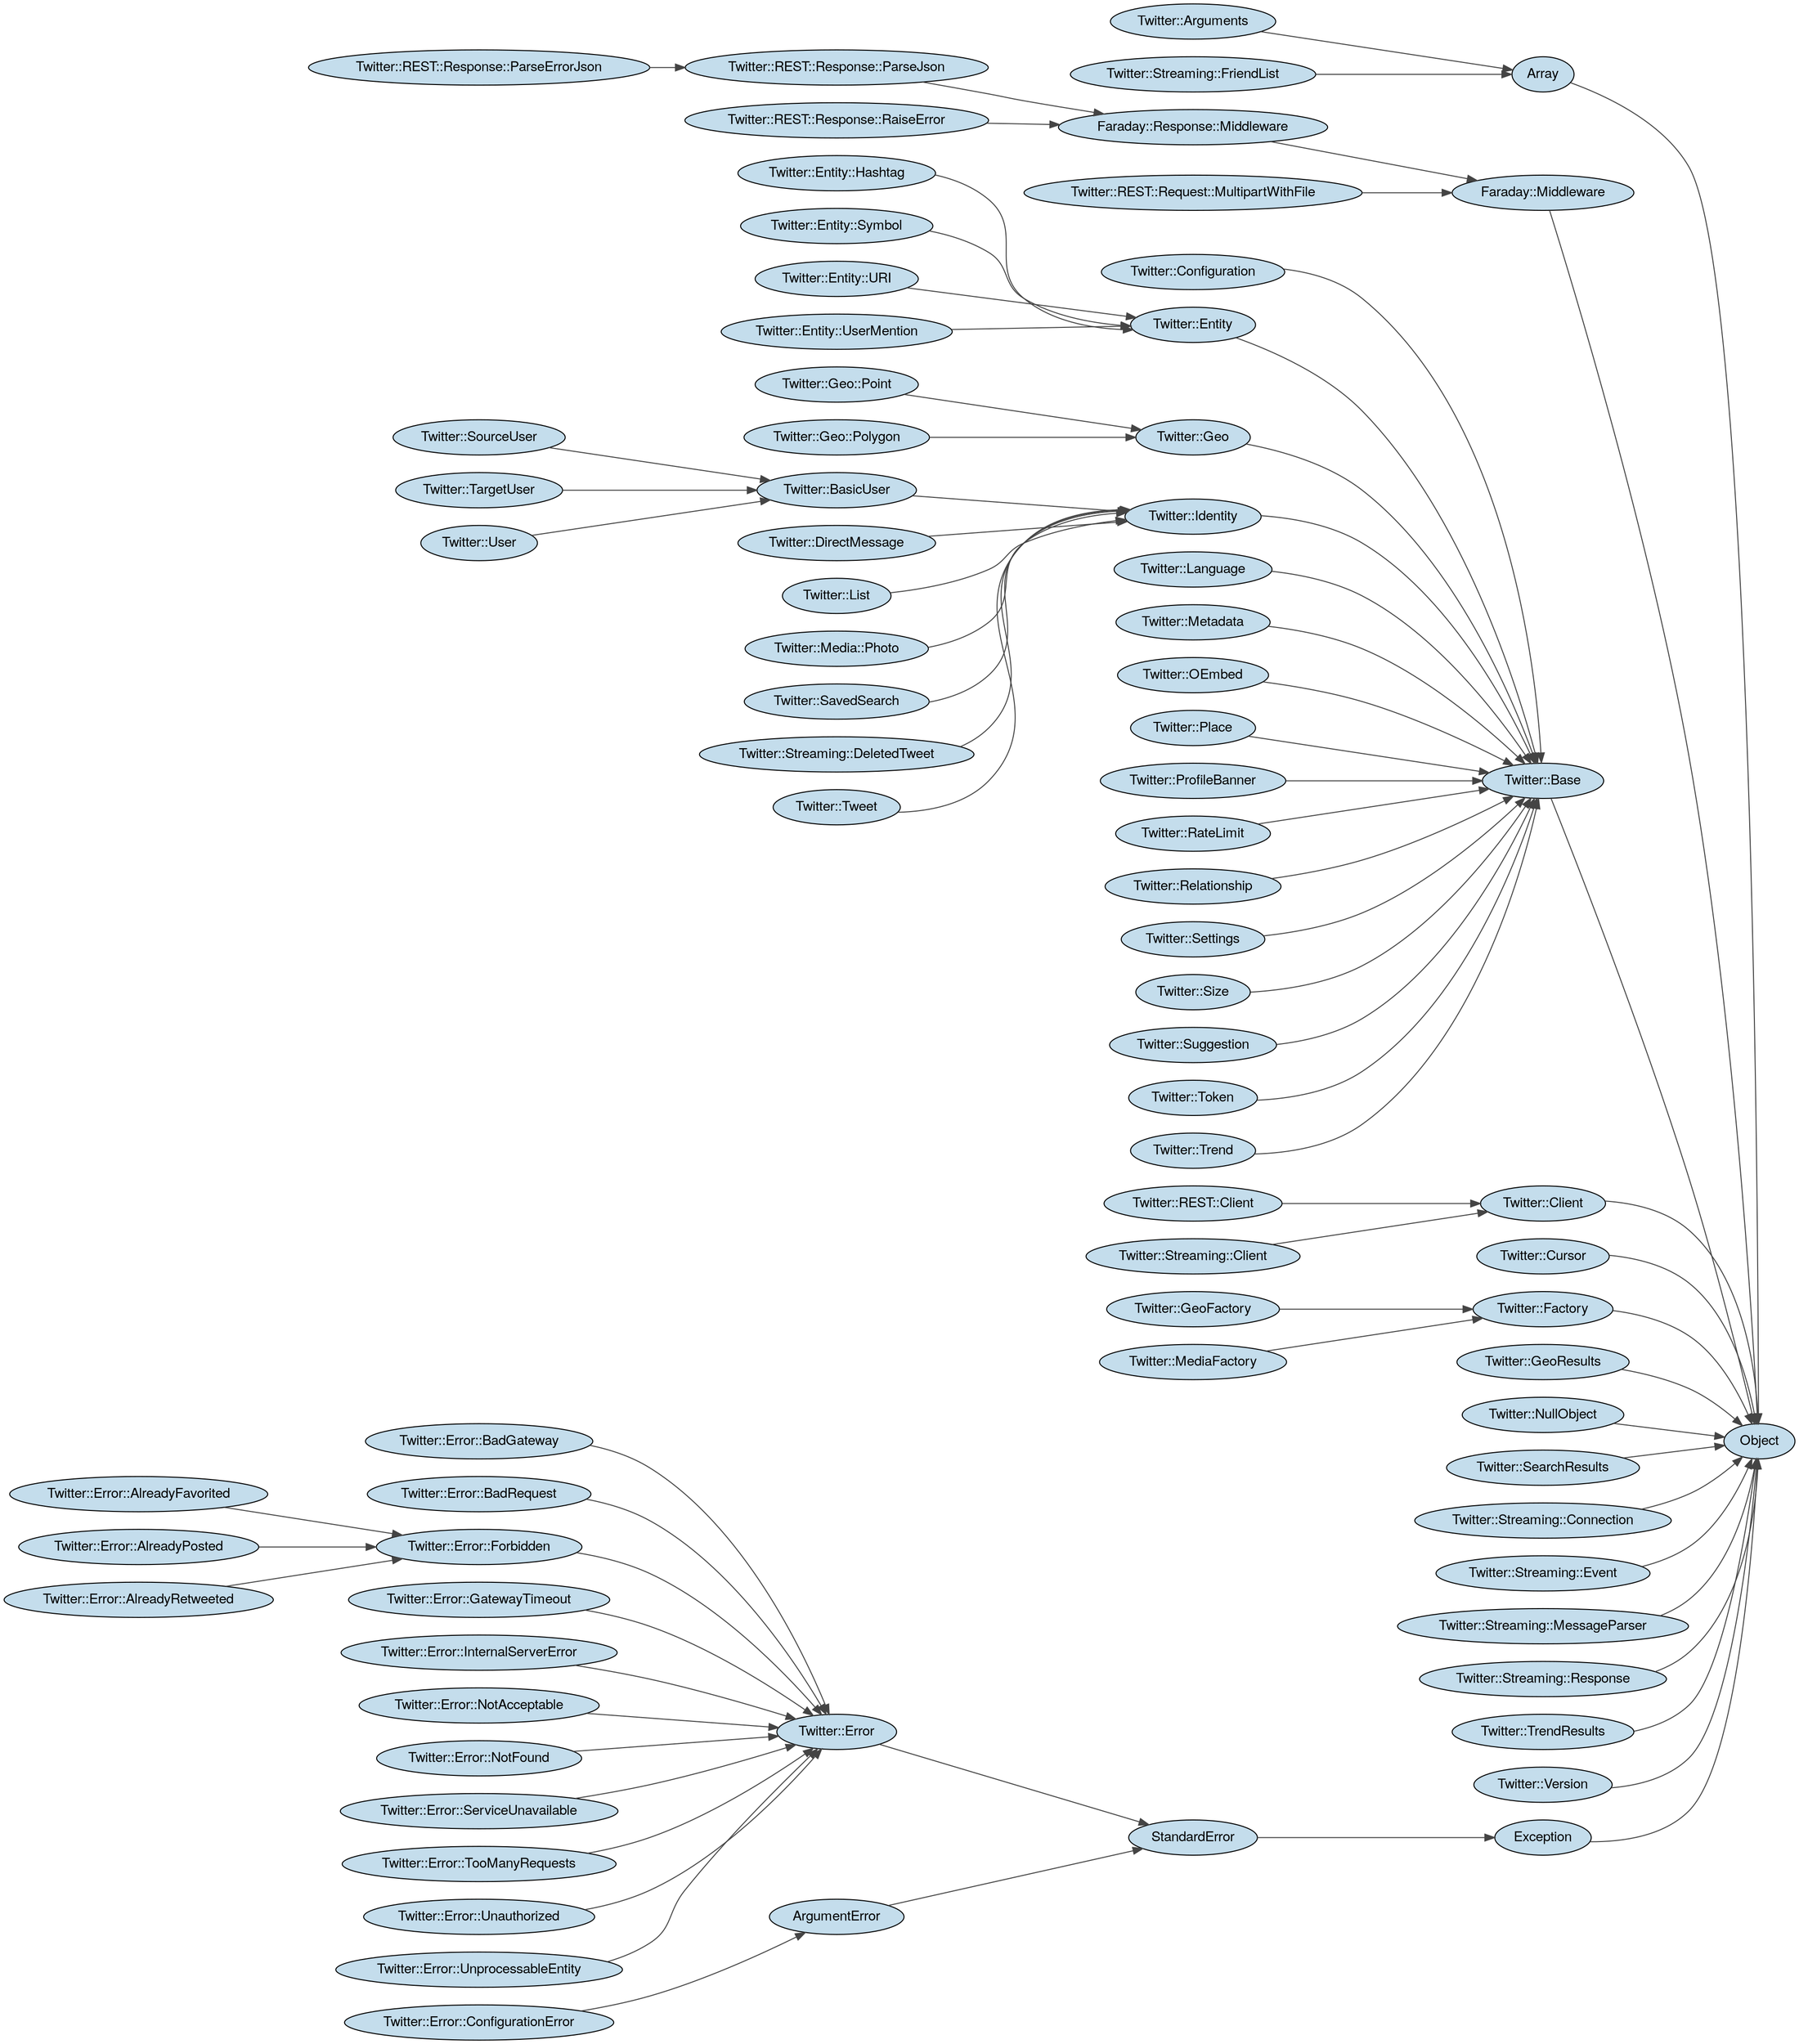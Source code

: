 digraph classes {
	graph [rotate=0, rankdir="LR"]
	node [fillcolor="#c4ddec", style="filled", fontname="Helvetica Neue"]
	edge [color="#444444"]
	ArgumentError [label="ArgumentError"]
	Array [label="Array"]
	Exception [label="Exception"]
	Faraday__Middleware [label="Faraday::Middleware"]
	Faraday__Response__Middleware [label="Faraday::Response::Middleware"]
	StandardError [label="StandardError"]
	Twitter__Arguments [label="Twitter::Arguments"]
	Twitter__Base [label="Twitter::Base"]
	Twitter__BasicUser [label="Twitter::BasicUser"]
	Twitter__Client [label="Twitter::Client"]
	Twitter__Configuration [label="Twitter::Configuration"]
	Twitter__Cursor [label="Twitter::Cursor"]
	Twitter__DirectMessage [label="Twitter::DirectMessage"]
	Twitter__Entity [label="Twitter::Entity"]
	Twitter__Entity__Hashtag [label="Twitter::Entity::Hashtag"]
	Twitter__Entity__Symbol [label="Twitter::Entity::Symbol"]
	Twitter__Entity__URI [label="Twitter::Entity::URI"]
	Twitter__Entity__UserMention [label="Twitter::Entity::UserMention"]
	Twitter__Error [label="Twitter::Error"]
	Twitter__Error__AlreadyFavorited [label="Twitter::Error::AlreadyFavorited"]
	Twitter__Error__AlreadyPosted [label="Twitter::Error::AlreadyPosted"]
	Twitter__Error__AlreadyRetweeted [label="Twitter::Error::AlreadyRetweeted"]
	Twitter__Error__BadGateway [label="Twitter::Error::BadGateway"]
	Twitter__Error__BadRequest [label="Twitter::Error::BadRequest"]
	Twitter__Error__ConfigurationError [label="Twitter::Error::ConfigurationError"]
	Twitter__Error__Forbidden [label="Twitter::Error::Forbidden"]
	Twitter__Error__GatewayTimeout [label="Twitter::Error::GatewayTimeout"]
	Twitter__Error__InternalServerError [label="Twitter::Error::InternalServerError"]
	Twitter__Error__NotAcceptable [label="Twitter::Error::NotAcceptable"]
	Twitter__Error__NotFound [label="Twitter::Error::NotFound"]
	Twitter__Error__ServiceUnavailable [label="Twitter::Error::ServiceUnavailable"]
	Twitter__Error__TooManyRequests [label="Twitter::Error::TooManyRequests"]
	Twitter__Error__Unauthorized [label="Twitter::Error::Unauthorized"]
	Twitter__Error__UnprocessableEntity [label="Twitter::Error::UnprocessableEntity"]
	Twitter__Factory [label="Twitter::Factory"]
	Twitter__Geo [label="Twitter::Geo"]
	Twitter__GeoFactory [label="Twitter::GeoFactory"]
	Twitter__GeoResults [label="Twitter::GeoResults"]
	Twitter__Geo__Point [label="Twitter::Geo::Point"]
	Twitter__Geo__Polygon [label="Twitter::Geo::Polygon"]
	Twitter__Identity [label="Twitter::Identity"]
	Twitter__Language [label="Twitter::Language"]
	Twitter__List [label="Twitter::List"]
	Twitter__MediaFactory [label="Twitter::MediaFactory"]
	Twitter__Media__Photo [label="Twitter::Media::Photo"]
	Twitter__Metadata [label="Twitter::Metadata"]
	Twitter__NullObject [label="Twitter::NullObject"]
	Twitter__OEmbed [label="Twitter::OEmbed"]
	Twitter__Place [label="Twitter::Place"]
	Twitter__ProfileBanner [label="Twitter::ProfileBanner"]
	Twitter__REST__Client [label="Twitter::REST::Client"]
	Twitter__REST__Request__MultipartWithFile [label="Twitter::REST::Request::MultipartWithFile"]
	Twitter__REST__Response__ParseErrorJson [label="Twitter::REST::Response::ParseErrorJson"]
	Twitter__REST__Response__ParseJson [label="Twitter::REST::Response::ParseJson"]
	Twitter__REST__Response__RaiseError [label="Twitter::REST::Response::RaiseError"]
	Twitter__RateLimit [label="Twitter::RateLimit"]
	Twitter__Relationship [label="Twitter::Relationship"]
	Twitter__SavedSearch [label="Twitter::SavedSearch"]
	Twitter__SearchResults [label="Twitter::SearchResults"]
	Twitter__Settings [label="Twitter::Settings"]
	Twitter__Size [label="Twitter::Size"]
	Twitter__SourceUser [label="Twitter::SourceUser"]
	Twitter__Streaming__Client [label="Twitter::Streaming::Client"]
	Twitter__Streaming__Connection [label="Twitter::Streaming::Connection"]
	Twitter__Streaming__DeletedTweet [label="Twitter::Streaming::DeletedTweet"]
	Twitter__Streaming__Event [label="Twitter::Streaming::Event"]
	Twitter__Streaming__FriendList [label="Twitter::Streaming::FriendList"]
	Twitter__Streaming__MessageParser [label="Twitter::Streaming::MessageParser"]
	Twitter__Streaming__Response [label="Twitter::Streaming::Response"]
	Twitter__Suggestion [label="Twitter::Suggestion"]
	Twitter__TargetUser [label="Twitter::TargetUser"]
	Twitter__Token [label="Twitter::Token"]
	Twitter__Trend [label="Twitter::Trend"]
	Twitter__TrendResults [label="Twitter::TrendResults"]
	Twitter__Tweet [label="Twitter::Tweet"]
	Twitter__User [label="Twitter::User"]
	Twitter__Version [label="Twitter::Version"]
	ArgumentError -> StandardError
	Array -> Object
	Exception -> Object
	Faraday__Middleware -> Object
	Faraday__Response__Middleware -> Faraday__Middleware
	StandardError -> Exception
	Twitter__Arguments -> Array
	Twitter__Base -> Object
	Twitter__BasicUser -> Twitter__Identity
	Twitter__Client -> Object
	Twitter__Configuration -> Twitter__Base
	Twitter__Cursor -> Object
	Twitter__DirectMessage -> Twitter__Identity
	Twitter__Entity -> Twitter__Base
	Twitter__Entity__Hashtag -> Twitter__Entity
	Twitter__Entity__Symbol -> Twitter__Entity
	Twitter__Entity__URI -> Twitter__Entity
	Twitter__Entity__UserMention -> Twitter__Entity
	Twitter__Error -> StandardError
	Twitter__Error__AlreadyFavorited -> Twitter__Error__Forbidden
	Twitter__Error__AlreadyPosted -> Twitter__Error__Forbidden
	Twitter__Error__AlreadyRetweeted -> Twitter__Error__Forbidden
	Twitter__Error__BadGateway -> Twitter__Error
	Twitter__Error__BadRequest -> Twitter__Error
	Twitter__Error__ConfigurationError -> ArgumentError
	Twitter__Error__Forbidden -> Twitter__Error
	Twitter__Error__GatewayTimeout -> Twitter__Error
	Twitter__Error__InternalServerError -> Twitter__Error
	Twitter__Error__NotAcceptable -> Twitter__Error
	Twitter__Error__NotFound -> Twitter__Error
	Twitter__Error__ServiceUnavailable -> Twitter__Error
	Twitter__Error__TooManyRequests -> Twitter__Error
	Twitter__Error__Unauthorized -> Twitter__Error
	Twitter__Error__UnprocessableEntity -> Twitter__Error
	Twitter__Factory -> Object
	Twitter__Geo -> Twitter__Base
	Twitter__GeoFactory -> Twitter__Factory
	Twitter__GeoResults -> Object
	Twitter__Geo__Point -> Twitter__Geo
	Twitter__Geo__Polygon -> Twitter__Geo
	Twitter__Identity -> Twitter__Base
	Twitter__Language -> Twitter__Base
	Twitter__List -> Twitter__Identity
	Twitter__MediaFactory -> Twitter__Factory
	Twitter__Media__Photo -> Twitter__Identity
	Twitter__Metadata -> Twitter__Base
	Twitter__NullObject -> Object
	Twitter__OEmbed -> Twitter__Base
	Twitter__Place -> Twitter__Base
	Twitter__ProfileBanner -> Twitter__Base
	Twitter__REST__Client -> Twitter__Client
	Twitter__REST__Request__MultipartWithFile -> Faraday__Middleware
	Twitter__REST__Response__ParseErrorJson -> Twitter__REST__Response__ParseJson
	Twitter__REST__Response__ParseJson -> Faraday__Response__Middleware
	Twitter__REST__Response__RaiseError -> Faraday__Response__Middleware
	Twitter__RateLimit -> Twitter__Base
	Twitter__Relationship -> Twitter__Base
	Twitter__SavedSearch -> Twitter__Identity
	Twitter__SearchResults -> Object
	Twitter__Settings -> Twitter__Base
	Twitter__Size -> Twitter__Base
	Twitter__SourceUser -> Twitter__BasicUser
	Twitter__Streaming__Client -> Twitter__Client
	Twitter__Streaming__Connection -> Object
	Twitter__Streaming__DeletedTweet -> Twitter__Identity
	Twitter__Streaming__Event -> Object
	Twitter__Streaming__FriendList -> Array
	Twitter__Streaming__MessageParser -> Object
	Twitter__Streaming__Response -> Object
	Twitter__Suggestion -> Twitter__Base
	Twitter__TargetUser -> Twitter__BasicUser
	Twitter__Token -> Twitter__Base
	Twitter__Trend -> Twitter__Base
	Twitter__TrendResults -> Object
	Twitter__Tweet -> Twitter__Identity
	Twitter__User -> Twitter__BasicUser
	Twitter__Version -> Object
}

